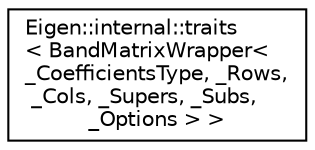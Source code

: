 digraph "Graphical Class Hierarchy"
{
  edge [fontname="Helvetica",fontsize="10",labelfontname="Helvetica",labelfontsize="10"];
  node [fontname="Helvetica",fontsize="10",shape=record];
  rankdir="LR";
  Node1 [label="Eigen::internal::traits\l\< BandMatrixWrapper\< \l_CoefficientsType, _Rows,\l _Cols, _Supers, _Subs, \l_Options \> \>",height=0.2,width=0.4,color="black", fillcolor="white", style="filled",URL="$struct_eigen_1_1internal_1_1traits_3_01_band_matrix_wrapper_3_01___coefficients_type_00_01___row768e2717402a9eceb38d536f65ceb4f1.html"];
}

